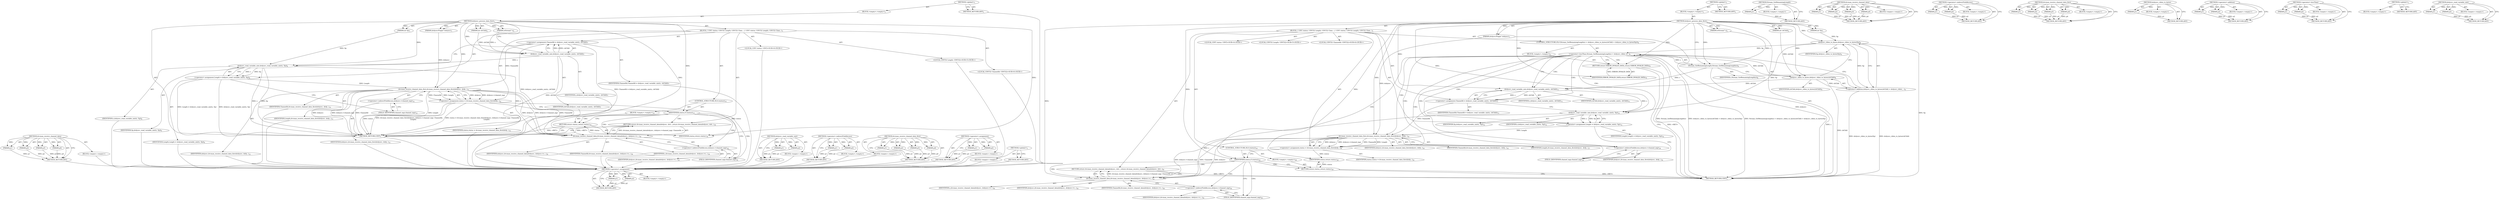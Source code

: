 digraph "drdynvc_read_variable_uint" {
vulnerable_96 [label=<(METHOD,dvcman_receive_channel_data)>];
vulnerable_97 [label=<(PARAM,p1)>];
vulnerable_98 [label=<(PARAM,p2)>];
vulnerable_99 [label=<(PARAM,p3)>];
vulnerable_100 [label=<(PARAM,p4)>];
vulnerable_101 [label=<(BLOCK,&lt;empty&gt;,&lt;empty&gt;)>];
vulnerable_102 [label=<(METHOD_RETURN,ANY)>];
vulnerable_6 [label=<(METHOD,&lt;global&gt;)<SUB>1</SUB>>];
vulnerable_7 [label=<(BLOCK,&lt;empty&gt;,&lt;empty&gt;)<SUB>1</SUB>>];
vulnerable_8 [label=<(METHOD,drdynvc_process_data_first)<SUB>1</SUB>>];
vulnerable_9 [label=<(PARAM,drdynvcPlugin* drdynvc)<SUB>1</SUB>>];
vulnerable_10 [label=<(PARAM,int Sp)<SUB>1</SUB>>];
vulnerable_11 [label=<(PARAM,int cbChId)<SUB>2</SUB>>];
vulnerable_12 [label=<(PARAM,wStream* s)<SUB>2</SUB>>];
vulnerable_13 [label=<(BLOCK,{
 	UINT status;
 	UINT32 Length;
 	UINT32 Chan...,{
 	UINT status;
 	UINT32 Length;
 	UINT32 Chan...)<SUB>3</SUB>>];
vulnerable_14 [label="<(LOCAL,UINT status: UINT)<SUB>4</SUB>>"];
vulnerable_15 [label="<(LOCAL,UINT32 Length: UINT32)<SUB>5</SUB>>"];
vulnerable_16 [label="<(LOCAL,UINT32 ChannelId: UINT32)<SUB>6</SUB>>"];
vulnerable_17 [label=<(&lt;operator&gt;.assignment,ChannelId = drdynvc_read_variable_uint(s, cbChId))<SUB>7</SUB>>];
vulnerable_18 [label=<(IDENTIFIER,ChannelId,ChannelId = drdynvc_read_variable_uint(s, cbChId))<SUB>7</SUB>>];
vulnerable_19 [label=<(drdynvc_read_variable_uint,drdynvc_read_variable_uint(s, cbChId))<SUB>7</SUB>>];
vulnerable_20 [label=<(IDENTIFIER,s,drdynvc_read_variable_uint(s, cbChId))<SUB>7</SUB>>];
vulnerable_21 [label=<(IDENTIFIER,cbChId,drdynvc_read_variable_uint(s, cbChId))<SUB>7</SUB>>];
vulnerable_22 [label=<(&lt;operator&gt;.assignment,Length = drdynvc_read_variable_uint(s, Sp))<SUB>8</SUB>>];
vulnerable_23 [label=<(IDENTIFIER,Length,Length = drdynvc_read_variable_uint(s, Sp))<SUB>8</SUB>>];
vulnerable_24 [label=<(drdynvc_read_variable_uint,drdynvc_read_variable_uint(s, Sp))<SUB>8</SUB>>];
vulnerable_25 [label=<(IDENTIFIER,s,drdynvc_read_variable_uint(s, Sp))<SUB>8</SUB>>];
vulnerable_26 [label=<(IDENTIFIER,Sp,drdynvc_read_variable_uint(s, Sp))<SUB>8</SUB>>];
vulnerable_27 [label=<(&lt;operator&gt;.assignment,status = dvcman_receive_channel_data_first(drdy...)<SUB>12</SUB>>];
vulnerable_28 [label=<(IDENTIFIER,status,status = dvcman_receive_channel_data_first(drdy...)<SUB>12</SUB>>];
vulnerable_29 [label=<(dvcman_receive_channel_data_first,dvcman_receive_channel_data_first(drdynvc, drdy...)<SUB>12</SUB>>];
vulnerable_30 [label=<(IDENTIFIER,drdynvc,dvcman_receive_channel_data_first(drdynvc, drdy...)<SUB>12</SUB>>];
vulnerable_31 [label=<(&lt;operator&gt;.indirectFieldAccess,drdynvc-&gt;channel_mgr)<SUB>12</SUB>>];
vulnerable_32 [label=<(IDENTIFIER,drdynvc,dvcman_receive_channel_data_first(drdynvc, drdy...)<SUB>12</SUB>>];
vulnerable_33 [label=<(FIELD_IDENTIFIER,channel_mgr,channel_mgr)<SUB>12</SUB>>];
vulnerable_34 [label=<(IDENTIFIER,ChannelId,dvcman_receive_channel_data_first(drdynvc, drdy...)<SUB>12</SUB>>];
vulnerable_35 [label=<(IDENTIFIER,Length,dvcman_receive_channel_data_first(drdynvc, drdy...)<SUB>13</SUB>>];
vulnerable_36 [label=<(CONTROL_STRUCTURE,IF,if (status))<SUB>15</SUB>>];
vulnerable_37 [label=<(IDENTIFIER,status,if (status))<SUB>15</SUB>>];
vulnerable_38 [label=<(BLOCK,&lt;empty&gt;,&lt;empty&gt;)<SUB>16</SUB>>];
vulnerable_39 [label=<(RETURN,return status;,return status;)<SUB>16</SUB>>];
vulnerable_40 [label=<(IDENTIFIER,status,return status;)<SUB>16</SUB>>];
vulnerable_41 [label=<(RETURN,return dvcman_receive_channel_data(drdynvc, drd...,return dvcman_receive_channel_data(drdynvc, drd...)<SUB>18</SUB>>];
vulnerable_42 [label=<(dvcman_receive_channel_data,dvcman_receive_channel_data(drdynvc, drdynvc-&gt;c...)<SUB>18</SUB>>];
vulnerable_43 [label=<(IDENTIFIER,drdynvc,dvcman_receive_channel_data(drdynvc, drdynvc-&gt;c...)<SUB>18</SUB>>];
vulnerable_44 [label=<(&lt;operator&gt;.indirectFieldAccess,drdynvc-&gt;channel_mgr)<SUB>18</SUB>>];
vulnerable_45 [label=<(IDENTIFIER,drdynvc,dvcman_receive_channel_data(drdynvc, drdynvc-&gt;c...)<SUB>18</SUB>>];
vulnerable_46 [label=<(FIELD_IDENTIFIER,channel_mgr,channel_mgr)<SUB>18</SUB>>];
vulnerable_47 [label=<(IDENTIFIER,ChannelId,dvcman_receive_channel_data(drdynvc, drdynvc-&gt;c...)<SUB>18</SUB>>];
vulnerable_48 [label=<(IDENTIFIER,s,dvcman_receive_channel_data(drdynvc, drdynvc-&gt;c...)<SUB>18</SUB>>];
vulnerable_49 [label=<(METHOD_RETURN,UINT)<SUB>1</SUB>>];
vulnerable_51 [label=<(METHOD_RETURN,ANY)<SUB>1</SUB>>];
vulnerable_79 [label=<(METHOD,drdynvc_read_variable_uint)>];
vulnerable_80 [label=<(PARAM,p1)>];
vulnerable_81 [label=<(PARAM,p2)>];
vulnerable_82 [label=<(BLOCK,&lt;empty&gt;,&lt;empty&gt;)>];
vulnerable_83 [label=<(METHOD_RETURN,ANY)>];
vulnerable_91 [label=<(METHOD,&lt;operator&gt;.indirectFieldAccess)>];
vulnerable_92 [label=<(PARAM,p1)>];
vulnerable_93 [label=<(PARAM,p2)>];
vulnerable_94 [label=<(BLOCK,&lt;empty&gt;,&lt;empty&gt;)>];
vulnerable_95 [label=<(METHOD_RETURN,ANY)>];
vulnerable_84 [label=<(METHOD,dvcman_receive_channel_data_first)>];
vulnerable_85 [label=<(PARAM,p1)>];
vulnerable_86 [label=<(PARAM,p2)>];
vulnerable_87 [label=<(PARAM,p3)>];
vulnerable_88 [label=<(PARAM,p4)>];
vulnerable_89 [label=<(BLOCK,&lt;empty&gt;,&lt;empty&gt;)>];
vulnerable_90 [label=<(METHOD_RETURN,ANY)>];
vulnerable_74 [label=<(METHOD,&lt;operator&gt;.assignment)>];
vulnerable_75 [label=<(PARAM,p1)>];
vulnerable_76 [label=<(PARAM,p2)>];
vulnerable_77 [label=<(BLOCK,&lt;empty&gt;,&lt;empty&gt;)>];
vulnerable_78 [label=<(METHOD_RETURN,ANY)>];
vulnerable_68 [label=<(METHOD,&lt;global&gt;)<SUB>1</SUB>>];
vulnerable_69 [label=<(BLOCK,&lt;empty&gt;,&lt;empty&gt;)>];
vulnerable_70 [label=<(METHOD_RETURN,ANY)>];
fixed_104 [label=<(METHOD,&lt;operator&gt;.assignment)>];
fixed_105 [label=<(PARAM,p1)>];
fixed_106 [label=<(PARAM,p2)>];
fixed_107 [label=<(BLOCK,&lt;empty&gt;,&lt;empty&gt;)>];
fixed_108 [label=<(METHOD_RETURN,ANY)>];
fixed_6 [label=<(METHOD,&lt;global&gt;)<SUB>1</SUB>>];
fixed_7 [label=<(BLOCK,&lt;empty&gt;,&lt;empty&gt;)<SUB>1</SUB>>];
fixed_8 [label=<(METHOD,drdynvc_process_data_first)<SUB>1</SUB>>];
fixed_9 [label=<(PARAM,drdynvcPlugin* drdynvc)<SUB>1</SUB>>];
fixed_10 [label=<(PARAM,int Sp)<SUB>1</SUB>>];
fixed_11 [label=<(PARAM,int cbChId)<SUB>2</SUB>>];
fixed_12 [label=<(PARAM,wStream* s)<SUB>2</SUB>>];
fixed_13 [label=<(BLOCK,{
 	UINT status;
 	UINT32 Length;
 	UINT32 Chan...,{
 	UINT status;
 	UINT32 Length;
 	UINT32 Chan...)<SUB>3</SUB>>];
fixed_14 [label="<(LOCAL,UINT status: UINT)<SUB>4</SUB>>"];
fixed_15 [label="<(LOCAL,UINT32 Length: UINT32)<SUB>5</SUB>>"];
fixed_16 [label="<(LOCAL,UINT32 ChannelId: UINT32)<SUB>6</SUB>>"];
fixed_17 [label=<(CONTROL_STRUCTURE,IF,if (Stream_GetRemainingLength(s) &lt; drdynvc_cblen_to_bytes(cbChId) + drdynvc_cblen_to_bytes(Sp)))<SUB>8</SUB>>];
fixed_18 [label=<(&lt;operator&gt;.lessThan,Stream_GetRemainingLength(s) &lt; drdynvc_cblen_to...)<SUB>8</SUB>>];
fixed_19 [label=<(Stream_GetRemainingLength,Stream_GetRemainingLength(s))<SUB>8</SUB>>];
fixed_20 [label=<(IDENTIFIER,s,Stream_GetRemainingLength(s))<SUB>8</SUB>>];
fixed_21 [label=<(&lt;operator&gt;.addition,drdynvc_cblen_to_bytes(cbChId) + drdynvc_cblen_...)<SUB>8</SUB>>];
fixed_22 [label=<(drdynvc_cblen_to_bytes,drdynvc_cblen_to_bytes(cbChId))<SUB>8</SUB>>];
fixed_23 [label=<(IDENTIFIER,cbChId,drdynvc_cblen_to_bytes(cbChId))<SUB>8</SUB>>];
fixed_24 [label=<(drdynvc_cblen_to_bytes,drdynvc_cblen_to_bytes(Sp))<SUB>8</SUB>>];
fixed_25 [label=<(IDENTIFIER,Sp,drdynvc_cblen_to_bytes(Sp))<SUB>8</SUB>>];
fixed_26 [label=<(BLOCK,&lt;empty&gt;,&lt;empty&gt;)<SUB>9</SUB>>];
fixed_27 [label=<(RETURN,return ERROR_INVALID_DATA;,return ERROR_INVALID_DATA;)<SUB>9</SUB>>];
fixed_28 [label=<(IDENTIFIER,ERROR_INVALID_DATA,return ERROR_INVALID_DATA;)<SUB>9</SUB>>];
fixed_29 [label=<(&lt;operator&gt;.assignment,ChannelId = drdynvc_read_variable_uint(s, cbChId))<SUB>11</SUB>>];
fixed_30 [label=<(IDENTIFIER,ChannelId,ChannelId = drdynvc_read_variable_uint(s, cbChId))<SUB>11</SUB>>];
fixed_31 [label=<(drdynvc_read_variable_uint,drdynvc_read_variable_uint(s, cbChId))<SUB>11</SUB>>];
fixed_32 [label=<(IDENTIFIER,s,drdynvc_read_variable_uint(s, cbChId))<SUB>11</SUB>>];
fixed_33 [label=<(IDENTIFIER,cbChId,drdynvc_read_variable_uint(s, cbChId))<SUB>11</SUB>>];
fixed_34 [label=<(&lt;operator&gt;.assignment,Length = drdynvc_read_variable_uint(s, Sp))<SUB>12</SUB>>];
fixed_35 [label=<(IDENTIFIER,Length,Length = drdynvc_read_variable_uint(s, Sp))<SUB>12</SUB>>];
fixed_36 [label=<(drdynvc_read_variable_uint,drdynvc_read_variable_uint(s, Sp))<SUB>12</SUB>>];
fixed_37 [label=<(IDENTIFIER,s,drdynvc_read_variable_uint(s, Sp))<SUB>12</SUB>>];
fixed_38 [label=<(IDENTIFIER,Sp,drdynvc_read_variable_uint(s, Sp))<SUB>12</SUB>>];
fixed_39 [label=<(&lt;operator&gt;.assignment,status = dvcman_receive_channel_data_first(drdy...)<SUB>16</SUB>>];
fixed_40 [label=<(IDENTIFIER,status,status = dvcman_receive_channel_data_first(drdy...)<SUB>16</SUB>>];
fixed_41 [label=<(dvcman_receive_channel_data_first,dvcman_receive_channel_data_first(drdynvc, drdy...)<SUB>16</SUB>>];
fixed_42 [label=<(IDENTIFIER,drdynvc,dvcman_receive_channel_data_first(drdynvc, drdy...)<SUB>16</SUB>>];
fixed_43 [label=<(&lt;operator&gt;.indirectFieldAccess,drdynvc-&gt;channel_mgr)<SUB>16</SUB>>];
fixed_44 [label=<(IDENTIFIER,drdynvc,dvcman_receive_channel_data_first(drdynvc, drdy...)<SUB>16</SUB>>];
fixed_45 [label=<(FIELD_IDENTIFIER,channel_mgr,channel_mgr)<SUB>16</SUB>>];
fixed_46 [label=<(IDENTIFIER,ChannelId,dvcman_receive_channel_data_first(drdynvc, drdy...)<SUB>16</SUB>>];
fixed_47 [label=<(IDENTIFIER,Length,dvcman_receive_channel_data_first(drdynvc, drdy...)<SUB>17</SUB>>];
fixed_48 [label=<(CONTROL_STRUCTURE,IF,if (status))<SUB>19</SUB>>];
fixed_49 [label=<(IDENTIFIER,status,if (status))<SUB>19</SUB>>];
fixed_50 [label=<(BLOCK,&lt;empty&gt;,&lt;empty&gt;)<SUB>20</SUB>>];
fixed_51 [label=<(RETURN,return status;,return status;)<SUB>20</SUB>>];
fixed_52 [label=<(IDENTIFIER,status,return status;)<SUB>20</SUB>>];
fixed_53 [label=<(RETURN,return dvcman_receive_channel_data(drdynvc, drd...,return dvcman_receive_channel_data(drdynvc, drd...)<SUB>22</SUB>>];
fixed_54 [label=<(dvcman_receive_channel_data,dvcman_receive_channel_data(drdynvc, drdynvc-&gt;c...)<SUB>22</SUB>>];
fixed_55 [label=<(IDENTIFIER,drdynvc,dvcman_receive_channel_data(drdynvc, drdynvc-&gt;c...)<SUB>22</SUB>>];
fixed_56 [label=<(&lt;operator&gt;.indirectFieldAccess,drdynvc-&gt;channel_mgr)<SUB>22</SUB>>];
fixed_57 [label=<(IDENTIFIER,drdynvc,dvcman_receive_channel_data(drdynvc, drdynvc-&gt;c...)<SUB>22</SUB>>];
fixed_58 [label=<(FIELD_IDENTIFIER,channel_mgr,channel_mgr)<SUB>22</SUB>>];
fixed_59 [label=<(IDENTIFIER,ChannelId,dvcman_receive_channel_data(drdynvc, drdynvc-&gt;c...)<SUB>22</SUB>>];
fixed_60 [label=<(IDENTIFIER,s,dvcman_receive_channel_data(drdynvc, drdynvc-&gt;c...)<SUB>22</SUB>>];
fixed_61 [label=<(METHOD_RETURN,UINT)<SUB>1</SUB>>];
fixed_63 [label=<(METHOD_RETURN,ANY)<SUB>1</SUB>>];
fixed_91 [label=<(METHOD,Stream_GetRemainingLength)>];
fixed_92 [label=<(PARAM,p1)>];
fixed_93 [label=<(BLOCK,&lt;empty&gt;,&lt;empty&gt;)>];
fixed_94 [label=<(METHOD_RETURN,ANY)>];
fixed_126 [label=<(METHOD,dvcman_receive_channel_data)>];
fixed_127 [label=<(PARAM,p1)>];
fixed_128 [label=<(PARAM,p2)>];
fixed_129 [label=<(PARAM,p3)>];
fixed_130 [label=<(PARAM,p4)>];
fixed_131 [label=<(BLOCK,&lt;empty&gt;,&lt;empty&gt;)>];
fixed_132 [label=<(METHOD_RETURN,ANY)>];
fixed_121 [label=<(METHOD,&lt;operator&gt;.indirectFieldAccess)>];
fixed_122 [label=<(PARAM,p1)>];
fixed_123 [label=<(PARAM,p2)>];
fixed_124 [label=<(BLOCK,&lt;empty&gt;,&lt;empty&gt;)>];
fixed_125 [label=<(METHOD_RETURN,ANY)>];
fixed_114 [label=<(METHOD,dvcman_receive_channel_data_first)>];
fixed_115 [label=<(PARAM,p1)>];
fixed_116 [label=<(PARAM,p2)>];
fixed_117 [label=<(PARAM,p3)>];
fixed_118 [label=<(PARAM,p4)>];
fixed_119 [label=<(BLOCK,&lt;empty&gt;,&lt;empty&gt;)>];
fixed_120 [label=<(METHOD_RETURN,ANY)>];
fixed_100 [label=<(METHOD,drdynvc_cblen_to_bytes)>];
fixed_101 [label=<(PARAM,p1)>];
fixed_102 [label=<(BLOCK,&lt;empty&gt;,&lt;empty&gt;)>];
fixed_103 [label=<(METHOD_RETURN,ANY)>];
fixed_95 [label=<(METHOD,&lt;operator&gt;.addition)>];
fixed_96 [label=<(PARAM,p1)>];
fixed_97 [label=<(PARAM,p2)>];
fixed_98 [label=<(BLOCK,&lt;empty&gt;,&lt;empty&gt;)>];
fixed_99 [label=<(METHOD_RETURN,ANY)>];
fixed_86 [label=<(METHOD,&lt;operator&gt;.lessThan)>];
fixed_87 [label=<(PARAM,p1)>];
fixed_88 [label=<(PARAM,p2)>];
fixed_89 [label=<(BLOCK,&lt;empty&gt;,&lt;empty&gt;)>];
fixed_90 [label=<(METHOD_RETURN,ANY)>];
fixed_80 [label=<(METHOD,&lt;global&gt;)<SUB>1</SUB>>];
fixed_81 [label=<(BLOCK,&lt;empty&gt;,&lt;empty&gt;)>];
fixed_82 [label=<(METHOD_RETURN,ANY)>];
fixed_109 [label=<(METHOD,drdynvc_read_variable_uint)>];
fixed_110 [label=<(PARAM,p1)>];
fixed_111 [label=<(PARAM,p2)>];
fixed_112 [label=<(BLOCK,&lt;empty&gt;,&lt;empty&gt;)>];
fixed_113 [label=<(METHOD_RETURN,ANY)>];
vulnerable_96 -> vulnerable_97  [key=0, label="AST: "];
vulnerable_96 -> vulnerable_97  [key=1, label="DDG: "];
vulnerable_96 -> vulnerable_101  [key=0, label="AST: "];
vulnerable_96 -> vulnerable_98  [key=0, label="AST: "];
vulnerable_96 -> vulnerable_98  [key=1, label="DDG: "];
vulnerable_96 -> vulnerable_102  [key=0, label="AST: "];
vulnerable_96 -> vulnerable_102  [key=1, label="CFG: "];
vulnerable_96 -> vulnerable_99  [key=0, label="AST: "];
vulnerable_96 -> vulnerable_99  [key=1, label="DDG: "];
vulnerable_96 -> vulnerable_100  [key=0, label="AST: "];
vulnerable_96 -> vulnerable_100  [key=1, label="DDG: "];
vulnerable_97 -> vulnerable_102  [key=0, label="DDG: p1"];
vulnerable_98 -> vulnerable_102  [key=0, label="DDG: p2"];
vulnerable_99 -> vulnerable_102  [key=0, label="DDG: p3"];
vulnerable_100 -> vulnerable_102  [key=0, label="DDG: p4"];
vulnerable_101 -> fixed_104  [key=0];
vulnerable_102 -> fixed_104  [key=0];
vulnerable_6 -> vulnerable_7  [key=0, label="AST: "];
vulnerable_6 -> vulnerable_51  [key=0, label="AST: "];
vulnerable_6 -> vulnerable_51  [key=1, label="CFG: "];
vulnerable_7 -> vulnerable_8  [key=0, label="AST: "];
vulnerable_8 -> vulnerable_9  [key=0, label="AST: "];
vulnerable_8 -> vulnerable_9  [key=1, label="DDG: "];
vulnerable_8 -> vulnerable_10  [key=0, label="AST: "];
vulnerable_8 -> vulnerable_10  [key=1, label="DDG: "];
vulnerable_8 -> vulnerable_11  [key=0, label="AST: "];
vulnerable_8 -> vulnerable_11  [key=1, label="DDG: "];
vulnerable_8 -> vulnerable_12  [key=0, label="AST: "];
vulnerable_8 -> vulnerable_12  [key=1, label="DDG: "];
vulnerable_8 -> vulnerable_13  [key=0, label="AST: "];
vulnerable_8 -> vulnerable_49  [key=0, label="AST: "];
vulnerable_8 -> vulnerable_19  [key=0, label="CFG: "];
vulnerable_8 -> vulnerable_19  [key=1, label="DDG: "];
vulnerable_8 -> vulnerable_37  [key=0, label="DDG: "];
vulnerable_8 -> vulnerable_24  [key=0, label="DDG: "];
vulnerable_8 -> vulnerable_29  [key=0, label="DDG: "];
vulnerable_8 -> vulnerable_42  [key=0, label="DDG: "];
vulnerable_8 -> vulnerable_40  [key=0, label="DDG: "];
vulnerable_9 -> vulnerable_29  [key=0, label="DDG: drdynvc"];
vulnerable_10 -> vulnerable_24  [key=0, label="DDG: Sp"];
vulnerable_11 -> vulnerable_19  [key=0, label="DDG: cbChId"];
vulnerable_12 -> vulnerable_19  [key=0, label="DDG: s"];
vulnerable_13 -> vulnerable_14  [key=0, label="AST: "];
vulnerable_13 -> vulnerable_15  [key=0, label="AST: "];
vulnerable_13 -> vulnerable_16  [key=0, label="AST: "];
vulnerable_13 -> vulnerable_17  [key=0, label="AST: "];
vulnerable_13 -> vulnerable_22  [key=0, label="AST: "];
vulnerable_13 -> vulnerable_27  [key=0, label="AST: "];
vulnerable_13 -> vulnerable_36  [key=0, label="AST: "];
vulnerable_13 -> vulnerable_41  [key=0, label="AST: "];
vulnerable_14 -> fixed_104  [key=0];
vulnerable_15 -> fixed_104  [key=0];
vulnerable_16 -> fixed_104  [key=0];
vulnerable_17 -> vulnerable_18  [key=0, label="AST: "];
vulnerable_17 -> vulnerable_19  [key=0, label="AST: "];
vulnerable_17 -> vulnerable_24  [key=0, label="CFG: "];
vulnerable_17 -> vulnerable_49  [key=0, label="DDG: drdynvc_read_variable_uint(s, cbChId)"];
vulnerable_17 -> vulnerable_49  [key=1, label="DDG: ChannelId = drdynvc_read_variable_uint(s, cbChId)"];
vulnerable_17 -> vulnerable_29  [key=0, label="DDG: ChannelId"];
vulnerable_18 -> fixed_104  [key=0];
vulnerable_19 -> vulnerable_20  [key=0, label="AST: "];
vulnerable_19 -> vulnerable_21  [key=0, label="AST: "];
vulnerable_19 -> vulnerable_17  [key=0, label="CFG: "];
vulnerable_19 -> vulnerable_17  [key=1, label="DDG: s"];
vulnerable_19 -> vulnerable_17  [key=2, label="DDG: cbChId"];
vulnerable_19 -> vulnerable_49  [key=0, label="DDG: cbChId"];
vulnerable_19 -> vulnerable_24  [key=0, label="DDG: s"];
vulnerable_20 -> fixed_104  [key=0];
vulnerable_21 -> fixed_104  [key=0];
vulnerable_22 -> vulnerable_23  [key=0, label="AST: "];
vulnerable_22 -> vulnerable_24  [key=0, label="AST: "];
vulnerable_22 -> vulnerable_33  [key=0, label="CFG: "];
vulnerable_22 -> vulnerable_49  [key=0, label="DDG: drdynvc_read_variable_uint(s, Sp)"];
vulnerable_22 -> vulnerable_49  [key=1, label="DDG: Length = drdynvc_read_variable_uint(s, Sp)"];
vulnerable_22 -> vulnerable_29  [key=0, label="DDG: Length"];
vulnerable_23 -> fixed_104  [key=0];
vulnerable_24 -> vulnerable_25  [key=0, label="AST: "];
vulnerable_24 -> vulnerable_26  [key=0, label="AST: "];
vulnerable_24 -> vulnerable_22  [key=0, label="CFG: "];
vulnerable_24 -> vulnerable_22  [key=1, label="DDG: s"];
vulnerable_24 -> vulnerable_22  [key=2, label="DDG: Sp"];
vulnerable_24 -> vulnerable_49  [key=0, label="DDG: s"];
vulnerable_24 -> vulnerable_49  [key=1, label="DDG: Sp"];
vulnerable_24 -> vulnerable_42  [key=0, label="DDG: s"];
vulnerable_25 -> fixed_104  [key=0];
vulnerable_26 -> fixed_104  [key=0];
vulnerable_27 -> vulnerable_28  [key=0, label="AST: "];
vulnerable_27 -> vulnerable_29  [key=0, label="AST: "];
vulnerable_27 -> vulnerable_37  [key=0, label="CFG: "];
vulnerable_27 -> vulnerable_49  [key=0, label="DDG: status"];
vulnerable_27 -> vulnerable_49  [key=1, label="DDG: dvcman_receive_channel_data_first(drdynvc, drdynvc-&gt;channel_mgr, ChannelId,
	         Length)"];
vulnerable_27 -> vulnerable_49  [key=2, label="DDG: status = dvcman_receive_channel_data_first(drdynvc, drdynvc-&gt;channel_mgr, ChannelId,
	         Length)"];
vulnerable_27 -> vulnerable_40  [key=0, label="DDG: status"];
vulnerable_28 -> fixed_104  [key=0];
vulnerable_29 -> vulnerable_30  [key=0, label="AST: "];
vulnerable_29 -> vulnerable_31  [key=0, label="AST: "];
vulnerable_29 -> vulnerable_34  [key=0, label="AST: "];
vulnerable_29 -> vulnerable_35  [key=0, label="AST: "];
vulnerable_29 -> vulnerable_27  [key=0, label="CFG: "];
vulnerable_29 -> vulnerable_27  [key=1, label="DDG: drdynvc"];
vulnerable_29 -> vulnerable_27  [key=2, label="DDG: drdynvc-&gt;channel_mgr"];
vulnerable_29 -> vulnerable_27  [key=3, label="DDG: ChannelId"];
vulnerable_29 -> vulnerable_27  [key=4, label="DDG: Length"];
vulnerable_29 -> vulnerable_49  [key=0, label="DDG: drdynvc"];
vulnerable_29 -> vulnerable_49  [key=1, label="DDG: drdynvc-&gt;channel_mgr"];
vulnerable_29 -> vulnerable_49  [key=2, label="DDG: ChannelId"];
vulnerable_29 -> vulnerable_49  [key=3, label="DDG: Length"];
vulnerable_29 -> vulnerable_42  [key=0, label="DDG: drdynvc"];
vulnerable_29 -> vulnerable_42  [key=1, label="DDG: drdynvc-&gt;channel_mgr"];
vulnerable_29 -> vulnerable_42  [key=2, label="DDG: ChannelId"];
vulnerable_30 -> fixed_104  [key=0];
vulnerable_31 -> vulnerable_32  [key=0, label="AST: "];
vulnerable_31 -> vulnerable_33  [key=0, label="AST: "];
vulnerable_31 -> vulnerable_29  [key=0, label="CFG: "];
vulnerable_32 -> fixed_104  [key=0];
vulnerable_33 -> vulnerable_31  [key=0, label="CFG: "];
vulnerable_34 -> fixed_104  [key=0];
vulnerable_35 -> fixed_104  [key=0];
vulnerable_36 -> vulnerable_37  [key=0, label="AST: "];
vulnerable_36 -> vulnerable_38  [key=0, label="AST: "];
vulnerable_37 -> vulnerable_39  [key=0, label="CFG: "];
vulnerable_37 -> vulnerable_39  [key=1, label="CDG: "];
vulnerable_37 -> vulnerable_46  [key=0, label="CFG: "];
vulnerable_37 -> vulnerable_46  [key=1, label="CDG: "];
vulnerable_37 -> vulnerable_42  [key=0, label="CDG: "];
vulnerable_37 -> vulnerable_41  [key=0, label="CDG: "];
vulnerable_37 -> vulnerable_44  [key=0, label="CDG: "];
vulnerable_38 -> vulnerable_39  [key=0, label="AST: "];
vulnerable_39 -> vulnerable_40  [key=0, label="AST: "];
vulnerable_39 -> vulnerable_49  [key=0, label="CFG: "];
vulnerable_39 -> vulnerable_49  [key=1, label="DDG: &lt;RET&gt;"];
vulnerable_40 -> vulnerable_39  [key=0, label="DDG: status"];
vulnerable_41 -> vulnerable_42  [key=0, label="AST: "];
vulnerable_41 -> vulnerable_49  [key=0, label="CFG: "];
vulnerable_41 -> vulnerable_49  [key=1, label="DDG: &lt;RET&gt;"];
vulnerable_42 -> vulnerable_43  [key=0, label="AST: "];
vulnerable_42 -> vulnerable_44  [key=0, label="AST: "];
vulnerable_42 -> vulnerable_47  [key=0, label="AST: "];
vulnerable_42 -> vulnerable_48  [key=0, label="AST: "];
vulnerable_42 -> vulnerable_41  [key=0, label="CFG: "];
vulnerable_42 -> vulnerable_41  [key=1, label="DDG: dvcman_receive_channel_data(drdynvc, drdynvc-&gt;channel_mgr, ChannelId, s)"];
vulnerable_43 -> fixed_104  [key=0];
vulnerable_44 -> vulnerable_45  [key=0, label="AST: "];
vulnerable_44 -> vulnerable_46  [key=0, label="AST: "];
vulnerable_44 -> vulnerable_42  [key=0, label="CFG: "];
vulnerable_45 -> fixed_104  [key=0];
vulnerable_46 -> vulnerable_44  [key=0, label="CFG: "];
vulnerable_47 -> fixed_104  [key=0];
vulnerable_48 -> fixed_104  [key=0];
vulnerable_49 -> fixed_104  [key=0];
vulnerable_51 -> fixed_104  [key=0];
vulnerable_79 -> vulnerable_80  [key=0, label="AST: "];
vulnerable_79 -> vulnerable_80  [key=1, label="DDG: "];
vulnerable_79 -> vulnerable_82  [key=0, label="AST: "];
vulnerable_79 -> vulnerable_81  [key=0, label="AST: "];
vulnerable_79 -> vulnerable_81  [key=1, label="DDG: "];
vulnerable_79 -> vulnerable_83  [key=0, label="AST: "];
vulnerable_79 -> vulnerable_83  [key=1, label="CFG: "];
vulnerable_80 -> vulnerable_83  [key=0, label="DDG: p1"];
vulnerable_81 -> vulnerable_83  [key=0, label="DDG: p2"];
vulnerable_82 -> fixed_104  [key=0];
vulnerable_83 -> fixed_104  [key=0];
vulnerable_91 -> vulnerable_92  [key=0, label="AST: "];
vulnerable_91 -> vulnerable_92  [key=1, label="DDG: "];
vulnerable_91 -> vulnerable_94  [key=0, label="AST: "];
vulnerable_91 -> vulnerable_93  [key=0, label="AST: "];
vulnerable_91 -> vulnerable_93  [key=1, label="DDG: "];
vulnerable_91 -> vulnerable_95  [key=0, label="AST: "];
vulnerable_91 -> vulnerable_95  [key=1, label="CFG: "];
vulnerable_92 -> vulnerable_95  [key=0, label="DDG: p1"];
vulnerable_93 -> vulnerable_95  [key=0, label="DDG: p2"];
vulnerable_94 -> fixed_104  [key=0];
vulnerable_95 -> fixed_104  [key=0];
vulnerable_84 -> vulnerable_85  [key=0, label="AST: "];
vulnerable_84 -> vulnerable_85  [key=1, label="DDG: "];
vulnerable_84 -> vulnerable_89  [key=0, label="AST: "];
vulnerable_84 -> vulnerable_86  [key=0, label="AST: "];
vulnerable_84 -> vulnerable_86  [key=1, label="DDG: "];
vulnerable_84 -> vulnerable_90  [key=0, label="AST: "];
vulnerable_84 -> vulnerable_90  [key=1, label="CFG: "];
vulnerable_84 -> vulnerable_87  [key=0, label="AST: "];
vulnerable_84 -> vulnerable_87  [key=1, label="DDG: "];
vulnerable_84 -> vulnerable_88  [key=0, label="AST: "];
vulnerable_84 -> vulnerable_88  [key=1, label="DDG: "];
vulnerable_85 -> vulnerable_90  [key=0, label="DDG: p1"];
vulnerable_86 -> vulnerable_90  [key=0, label="DDG: p2"];
vulnerable_87 -> vulnerable_90  [key=0, label="DDG: p3"];
vulnerable_88 -> vulnerable_90  [key=0, label="DDG: p4"];
vulnerable_89 -> fixed_104  [key=0];
vulnerable_90 -> fixed_104  [key=0];
vulnerable_74 -> vulnerable_75  [key=0, label="AST: "];
vulnerable_74 -> vulnerable_75  [key=1, label="DDG: "];
vulnerable_74 -> vulnerable_77  [key=0, label="AST: "];
vulnerable_74 -> vulnerable_76  [key=0, label="AST: "];
vulnerable_74 -> vulnerable_76  [key=1, label="DDG: "];
vulnerable_74 -> vulnerable_78  [key=0, label="AST: "];
vulnerable_74 -> vulnerable_78  [key=1, label="CFG: "];
vulnerable_75 -> vulnerable_78  [key=0, label="DDG: p1"];
vulnerable_76 -> vulnerable_78  [key=0, label="DDG: p2"];
vulnerable_77 -> fixed_104  [key=0];
vulnerable_78 -> fixed_104  [key=0];
vulnerable_68 -> vulnerable_69  [key=0, label="AST: "];
vulnerable_68 -> vulnerable_70  [key=0, label="AST: "];
vulnerable_68 -> vulnerable_70  [key=1, label="CFG: "];
vulnerable_69 -> fixed_104  [key=0];
vulnerable_70 -> fixed_104  [key=0];
fixed_104 -> fixed_105  [key=0, label="AST: "];
fixed_104 -> fixed_105  [key=1, label="DDG: "];
fixed_104 -> fixed_107  [key=0, label="AST: "];
fixed_104 -> fixed_106  [key=0, label="AST: "];
fixed_104 -> fixed_106  [key=1, label="DDG: "];
fixed_104 -> fixed_108  [key=0, label="AST: "];
fixed_104 -> fixed_108  [key=1, label="CFG: "];
fixed_105 -> fixed_108  [key=0, label="DDG: p1"];
fixed_106 -> fixed_108  [key=0, label="DDG: p2"];
fixed_6 -> fixed_7  [key=0, label="AST: "];
fixed_6 -> fixed_63  [key=0, label="AST: "];
fixed_6 -> fixed_63  [key=1, label="CFG: "];
fixed_7 -> fixed_8  [key=0, label="AST: "];
fixed_8 -> fixed_9  [key=0, label="AST: "];
fixed_8 -> fixed_9  [key=1, label="DDG: "];
fixed_8 -> fixed_10  [key=0, label="AST: "];
fixed_8 -> fixed_10  [key=1, label="DDG: "];
fixed_8 -> fixed_11  [key=0, label="AST: "];
fixed_8 -> fixed_11  [key=1, label="DDG: "];
fixed_8 -> fixed_12  [key=0, label="AST: "];
fixed_8 -> fixed_12  [key=1, label="DDG: "];
fixed_8 -> fixed_13  [key=0, label="AST: "];
fixed_8 -> fixed_61  [key=0, label="AST: "];
fixed_8 -> fixed_19  [key=0, label="CFG: "];
fixed_8 -> fixed_19  [key=1, label="DDG: "];
fixed_8 -> fixed_49  [key=0, label="DDG: "];
fixed_8 -> fixed_27  [key=0, label="DDG: "];
fixed_8 -> fixed_31  [key=0, label="DDG: "];
fixed_8 -> fixed_36  [key=0, label="DDG: "];
fixed_8 -> fixed_41  [key=0, label="DDG: "];
fixed_8 -> fixed_54  [key=0, label="DDG: "];
fixed_8 -> fixed_28  [key=0, label="DDG: "];
fixed_8 -> fixed_52  [key=0, label="DDG: "];
fixed_8 -> fixed_22  [key=0, label="DDG: "];
fixed_8 -> fixed_24  [key=0, label="DDG: "];
fixed_9 -> fixed_61  [key=0, label="DDG: drdynvc"];
fixed_9 -> fixed_41  [key=0, label="DDG: drdynvc"];
fixed_10 -> fixed_24  [key=0, label="DDG: Sp"];
fixed_11 -> fixed_22  [key=0, label="DDG: cbChId"];
fixed_12 -> fixed_19  [key=0, label="DDG: s"];
fixed_13 -> fixed_14  [key=0, label="AST: "];
fixed_13 -> fixed_15  [key=0, label="AST: "];
fixed_13 -> fixed_16  [key=0, label="AST: "];
fixed_13 -> fixed_17  [key=0, label="AST: "];
fixed_13 -> fixed_29  [key=0, label="AST: "];
fixed_13 -> fixed_34  [key=0, label="AST: "];
fixed_13 -> fixed_39  [key=0, label="AST: "];
fixed_13 -> fixed_48  [key=0, label="AST: "];
fixed_13 -> fixed_53  [key=0, label="AST: "];
fixed_17 -> fixed_18  [key=0, label="AST: "];
fixed_17 -> fixed_26  [key=0, label="AST: "];
fixed_18 -> fixed_19  [key=0, label="AST: "];
fixed_18 -> fixed_21  [key=0, label="AST: "];
fixed_18 -> fixed_27  [key=0, label="CFG: "];
fixed_18 -> fixed_27  [key=1, label="CDG: "];
fixed_18 -> fixed_31  [key=0, label="CFG: "];
fixed_18 -> fixed_31  [key=1, label="CDG: "];
fixed_18 -> fixed_61  [key=0, label="DDG: Stream_GetRemainingLength(s)"];
fixed_18 -> fixed_61  [key=1, label="DDG: drdynvc_cblen_to_bytes(cbChId) + drdynvc_cblen_to_bytes(Sp)"];
fixed_18 -> fixed_61  [key=2, label="DDG: Stream_GetRemainingLength(s) &lt; drdynvc_cblen_to_bytes(cbChId) + drdynvc_cblen_to_bytes(Sp)"];
fixed_18 -> fixed_34  [key=0, label="CDG: "];
fixed_18 -> fixed_49  [key=0, label="CDG: "];
fixed_18 -> fixed_36  [key=0, label="CDG: "];
fixed_18 -> fixed_41  [key=0, label="CDG: "];
fixed_18 -> fixed_45  [key=0, label="CDG: "];
fixed_18 -> fixed_29  [key=0, label="CDG: "];
fixed_18 -> fixed_39  [key=0, label="CDG: "];
fixed_18 -> fixed_43  [key=0, label="CDG: "];
fixed_19 -> fixed_20  [key=0, label="AST: "];
fixed_19 -> fixed_22  [key=0, label="CFG: "];
fixed_19 -> fixed_61  [key=0, label="DDG: s"];
fixed_19 -> fixed_18  [key=0, label="DDG: s"];
fixed_19 -> fixed_31  [key=0, label="DDG: s"];
fixed_21 -> fixed_22  [key=0, label="AST: "];
fixed_21 -> fixed_24  [key=0, label="AST: "];
fixed_21 -> fixed_18  [key=0, label="CFG: "];
fixed_21 -> fixed_61  [key=0, label="DDG: drdynvc_cblen_to_bytes(cbChId)"];
fixed_21 -> fixed_61  [key=1, label="DDG: drdynvc_cblen_to_bytes(Sp)"];
fixed_22 -> fixed_23  [key=0, label="AST: "];
fixed_22 -> fixed_24  [key=0, label="CFG: "];
fixed_22 -> fixed_61  [key=0, label="DDG: cbChId"];
fixed_22 -> fixed_18  [key=0, label="DDG: cbChId"];
fixed_22 -> fixed_31  [key=0, label="DDG: cbChId"];
fixed_22 -> fixed_21  [key=0, label="DDG: cbChId"];
fixed_24 -> fixed_25  [key=0, label="AST: "];
fixed_24 -> fixed_21  [key=0, label="CFG: "];
fixed_24 -> fixed_21  [key=1, label="DDG: Sp"];
fixed_24 -> fixed_61  [key=0, label="DDG: Sp"];
fixed_24 -> fixed_18  [key=0, label="DDG: Sp"];
fixed_24 -> fixed_36  [key=0, label="DDG: Sp"];
fixed_26 -> fixed_27  [key=0, label="AST: "];
fixed_27 -> fixed_28  [key=0, label="AST: "];
fixed_27 -> fixed_61  [key=0, label="CFG: "];
fixed_27 -> fixed_61  [key=1, label="DDG: &lt;RET&gt;"];
fixed_28 -> fixed_27  [key=0, label="DDG: ERROR_INVALID_DATA"];
fixed_29 -> fixed_30  [key=0, label="AST: "];
fixed_29 -> fixed_31  [key=0, label="AST: "];
fixed_29 -> fixed_36  [key=0, label="CFG: "];
fixed_29 -> fixed_41  [key=0, label="DDG: ChannelId"];
fixed_31 -> fixed_32  [key=0, label="AST: "];
fixed_31 -> fixed_33  [key=0, label="AST: "];
fixed_31 -> fixed_29  [key=0, label="CFG: "];
fixed_31 -> fixed_29  [key=1, label="DDG: s"];
fixed_31 -> fixed_29  [key=2, label="DDG: cbChId"];
fixed_31 -> fixed_36  [key=0, label="DDG: s"];
fixed_34 -> fixed_35  [key=0, label="AST: "];
fixed_34 -> fixed_36  [key=0, label="AST: "];
fixed_34 -> fixed_45  [key=0, label="CFG: "];
fixed_34 -> fixed_41  [key=0, label="DDG: Length"];
fixed_36 -> fixed_37  [key=0, label="AST: "];
fixed_36 -> fixed_38  [key=0, label="AST: "];
fixed_36 -> fixed_34  [key=0, label="CFG: "];
fixed_36 -> fixed_34  [key=1, label="DDG: s"];
fixed_36 -> fixed_34  [key=2, label="DDG: Sp"];
fixed_36 -> fixed_54  [key=0, label="DDG: s"];
fixed_39 -> fixed_40  [key=0, label="AST: "];
fixed_39 -> fixed_41  [key=0, label="AST: "];
fixed_39 -> fixed_49  [key=0, label="CFG: "];
fixed_39 -> fixed_52  [key=0, label="DDG: status"];
fixed_41 -> fixed_42  [key=0, label="AST: "];
fixed_41 -> fixed_43  [key=0, label="AST: "];
fixed_41 -> fixed_46  [key=0, label="AST: "];
fixed_41 -> fixed_47  [key=0, label="AST: "];
fixed_41 -> fixed_39  [key=0, label="CFG: "];
fixed_41 -> fixed_39  [key=1, label="DDG: drdynvc"];
fixed_41 -> fixed_39  [key=2, label="DDG: drdynvc-&gt;channel_mgr"];
fixed_41 -> fixed_39  [key=3, label="DDG: ChannelId"];
fixed_41 -> fixed_39  [key=4, label="DDG: Length"];
fixed_41 -> fixed_54  [key=0, label="DDG: drdynvc"];
fixed_41 -> fixed_54  [key=1, label="DDG: drdynvc-&gt;channel_mgr"];
fixed_41 -> fixed_54  [key=2, label="DDG: ChannelId"];
fixed_43 -> fixed_44  [key=0, label="AST: "];
fixed_43 -> fixed_45  [key=0, label="AST: "];
fixed_43 -> fixed_41  [key=0, label="CFG: "];
fixed_45 -> fixed_43  [key=0, label="CFG: "];
fixed_48 -> fixed_49  [key=0, label="AST: "];
fixed_48 -> fixed_50  [key=0, label="AST: "];
fixed_49 -> fixed_51  [key=0, label="CFG: "];
fixed_49 -> fixed_51  [key=1, label="CDG: "];
fixed_49 -> fixed_58  [key=0, label="CFG: "];
fixed_49 -> fixed_58  [key=1, label="CDG: "];
fixed_49 -> fixed_53  [key=0, label="CDG: "];
fixed_49 -> fixed_56  [key=0, label="CDG: "];
fixed_49 -> fixed_54  [key=0, label="CDG: "];
fixed_50 -> fixed_51  [key=0, label="AST: "];
fixed_51 -> fixed_52  [key=0, label="AST: "];
fixed_51 -> fixed_61  [key=0, label="CFG: "];
fixed_51 -> fixed_61  [key=1, label="DDG: &lt;RET&gt;"];
fixed_52 -> fixed_51  [key=0, label="DDG: status"];
fixed_53 -> fixed_54  [key=0, label="AST: "];
fixed_53 -> fixed_61  [key=0, label="CFG: "];
fixed_53 -> fixed_61  [key=1, label="DDG: &lt;RET&gt;"];
fixed_54 -> fixed_55  [key=0, label="AST: "];
fixed_54 -> fixed_56  [key=0, label="AST: "];
fixed_54 -> fixed_59  [key=0, label="AST: "];
fixed_54 -> fixed_60  [key=0, label="AST: "];
fixed_54 -> fixed_53  [key=0, label="CFG: "];
fixed_54 -> fixed_53  [key=1, label="DDG: dvcman_receive_channel_data(drdynvc, drdynvc-&gt;channel_mgr, ChannelId, s)"];
fixed_56 -> fixed_57  [key=0, label="AST: "];
fixed_56 -> fixed_58  [key=0, label="AST: "];
fixed_56 -> fixed_54  [key=0, label="CFG: "];
fixed_58 -> fixed_56  [key=0, label="CFG: "];
fixed_91 -> fixed_92  [key=0, label="AST: "];
fixed_91 -> fixed_92  [key=1, label="DDG: "];
fixed_91 -> fixed_93  [key=0, label="AST: "];
fixed_91 -> fixed_94  [key=0, label="AST: "];
fixed_91 -> fixed_94  [key=1, label="CFG: "];
fixed_92 -> fixed_94  [key=0, label="DDG: p1"];
fixed_126 -> fixed_127  [key=0, label="AST: "];
fixed_126 -> fixed_127  [key=1, label="DDG: "];
fixed_126 -> fixed_131  [key=0, label="AST: "];
fixed_126 -> fixed_128  [key=0, label="AST: "];
fixed_126 -> fixed_128  [key=1, label="DDG: "];
fixed_126 -> fixed_132  [key=0, label="AST: "];
fixed_126 -> fixed_132  [key=1, label="CFG: "];
fixed_126 -> fixed_129  [key=0, label="AST: "];
fixed_126 -> fixed_129  [key=1, label="DDG: "];
fixed_126 -> fixed_130  [key=0, label="AST: "];
fixed_126 -> fixed_130  [key=1, label="DDG: "];
fixed_127 -> fixed_132  [key=0, label="DDG: p1"];
fixed_128 -> fixed_132  [key=0, label="DDG: p2"];
fixed_129 -> fixed_132  [key=0, label="DDG: p3"];
fixed_130 -> fixed_132  [key=0, label="DDG: p4"];
fixed_121 -> fixed_122  [key=0, label="AST: "];
fixed_121 -> fixed_122  [key=1, label="DDG: "];
fixed_121 -> fixed_124  [key=0, label="AST: "];
fixed_121 -> fixed_123  [key=0, label="AST: "];
fixed_121 -> fixed_123  [key=1, label="DDG: "];
fixed_121 -> fixed_125  [key=0, label="AST: "];
fixed_121 -> fixed_125  [key=1, label="CFG: "];
fixed_122 -> fixed_125  [key=0, label="DDG: p1"];
fixed_123 -> fixed_125  [key=0, label="DDG: p2"];
fixed_114 -> fixed_115  [key=0, label="AST: "];
fixed_114 -> fixed_115  [key=1, label="DDG: "];
fixed_114 -> fixed_119  [key=0, label="AST: "];
fixed_114 -> fixed_116  [key=0, label="AST: "];
fixed_114 -> fixed_116  [key=1, label="DDG: "];
fixed_114 -> fixed_120  [key=0, label="AST: "];
fixed_114 -> fixed_120  [key=1, label="CFG: "];
fixed_114 -> fixed_117  [key=0, label="AST: "];
fixed_114 -> fixed_117  [key=1, label="DDG: "];
fixed_114 -> fixed_118  [key=0, label="AST: "];
fixed_114 -> fixed_118  [key=1, label="DDG: "];
fixed_115 -> fixed_120  [key=0, label="DDG: p1"];
fixed_116 -> fixed_120  [key=0, label="DDG: p2"];
fixed_117 -> fixed_120  [key=0, label="DDG: p3"];
fixed_118 -> fixed_120  [key=0, label="DDG: p4"];
fixed_100 -> fixed_101  [key=0, label="AST: "];
fixed_100 -> fixed_101  [key=1, label="DDG: "];
fixed_100 -> fixed_102  [key=0, label="AST: "];
fixed_100 -> fixed_103  [key=0, label="AST: "];
fixed_100 -> fixed_103  [key=1, label="CFG: "];
fixed_101 -> fixed_103  [key=0, label="DDG: p1"];
fixed_95 -> fixed_96  [key=0, label="AST: "];
fixed_95 -> fixed_96  [key=1, label="DDG: "];
fixed_95 -> fixed_98  [key=0, label="AST: "];
fixed_95 -> fixed_97  [key=0, label="AST: "];
fixed_95 -> fixed_97  [key=1, label="DDG: "];
fixed_95 -> fixed_99  [key=0, label="AST: "];
fixed_95 -> fixed_99  [key=1, label="CFG: "];
fixed_96 -> fixed_99  [key=0, label="DDG: p1"];
fixed_97 -> fixed_99  [key=0, label="DDG: p2"];
fixed_86 -> fixed_87  [key=0, label="AST: "];
fixed_86 -> fixed_87  [key=1, label="DDG: "];
fixed_86 -> fixed_89  [key=0, label="AST: "];
fixed_86 -> fixed_88  [key=0, label="AST: "];
fixed_86 -> fixed_88  [key=1, label="DDG: "];
fixed_86 -> fixed_90  [key=0, label="AST: "];
fixed_86 -> fixed_90  [key=1, label="CFG: "];
fixed_87 -> fixed_90  [key=0, label="DDG: p1"];
fixed_88 -> fixed_90  [key=0, label="DDG: p2"];
fixed_80 -> fixed_81  [key=0, label="AST: "];
fixed_80 -> fixed_82  [key=0, label="AST: "];
fixed_80 -> fixed_82  [key=1, label="CFG: "];
fixed_109 -> fixed_110  [key=0, label="AST: "];
fixed_109 -> fixed_110  [key=1, label="DDG: "];
fixed_109 -> fixed_112  [key=0, label="AST: "];
fixed_109 -> fixed_111  [key=0, label="AST: "];
fixed_109 -> fixed_111  [key=1, label="DDG: "];
fixed_109 -> fixed_113  [key=0, label="AST: "];
fixed_109 -> fixed_113  [key=1, label="CFG: "];
fixed_110 -> fixed_113  [key=0, label="DDG: p1"];
fixed_111 -> fixed_113  [key=0, label="DDG: p2"];
}
